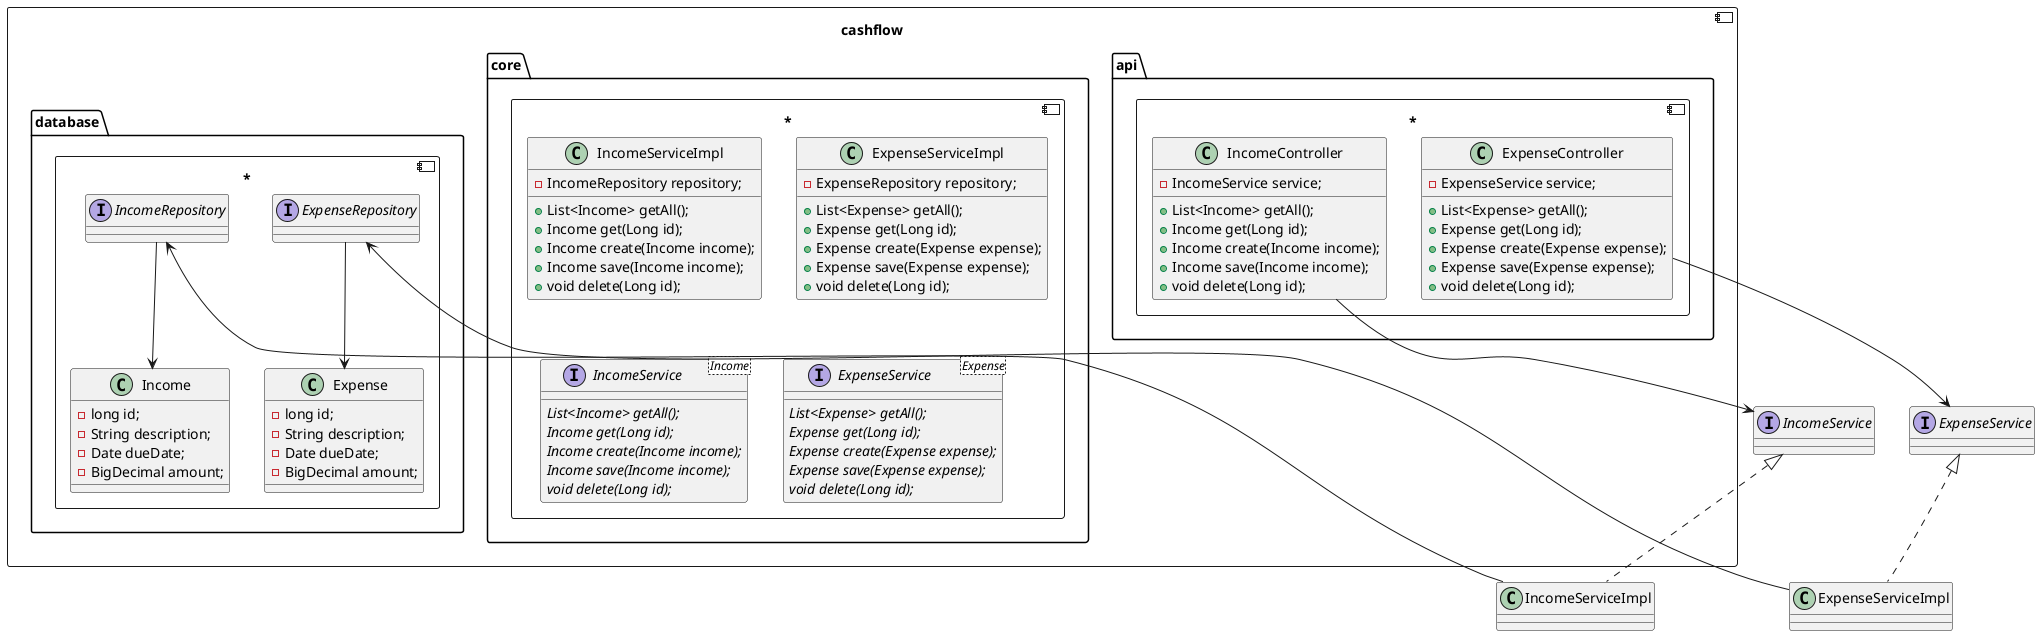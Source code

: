 @startuml

component cashflow {
component cashflow.api.* {
class IncomeController {
  - IncomeService service;
  + List<Income> getAll();
  + Income get(Long id);
  + Income create(Income income);
  + Income save(Income income);
  + void delete(Long id);
}

class ExpenseController {
  - ExpenseService service;
  + List<Expense> getAll();
  + Expense get(Long id);
  + Expense create(Expense expense);
  + Expense save(Expense expense);
  + void delete(Long id);
}
}

component cashflow.core.* {

class IncomeServiceImpl {
    - IncomeRepository repository;
    + List<Income> getAll();
    + Income get(Long id);
    + Income create(Income income);
    + Income save(Income income);
    + void delete(Long id);
}

class ExpenseServiceImpl {
    - ExpenseRepository repository;
    + List<Expense> getAll();
    + Expense get(Long id);
    + Expense create(Expense expense);
    + Expense save(Expense expense);
    + void delete(Long id);
}

interface IncomeService<Income>{
    {abstract} List<Income> getAll();
    {abstract} Income get(Long id);
    {abstract} Income create(Income income);
    {abstract} Income save(Income income);
    {abstract} void delete(Long id);
}

interface ExpenseService<Expense>{
    {abstract} List<Expense> getAll();
    {abstract} Expense get(Long id);
    {abstract} Expense create(Expense expense);
    {abstract} Expense save(Expense expense);
    {abstract} void delete(Long id);
}
}

component cashflow.database.* {
interface IncomeRepository{
}

interface ExpenseRepository{
}

class Income {
    - long id;
    - String description;
    - Date dueDate;
    - BigDecimal amount;
}
class Expense {
    - long id;
    - String description;
    - Date dueDate;
    - BigDecimal amount;
}
}
}
class IncomeServiceImpl implements IncomeService
class ExpenseServiceImpl implements ExpenseService
IncomeController --> IncomeService
ExpenseController --> ExpenseService
IncomeServiceImpl --> IncomeRepository
ExpenseServiceImpl --> ExpenseRepository
IncomeRepository --> Income
ExpenseRepository --> Expense

@enduml